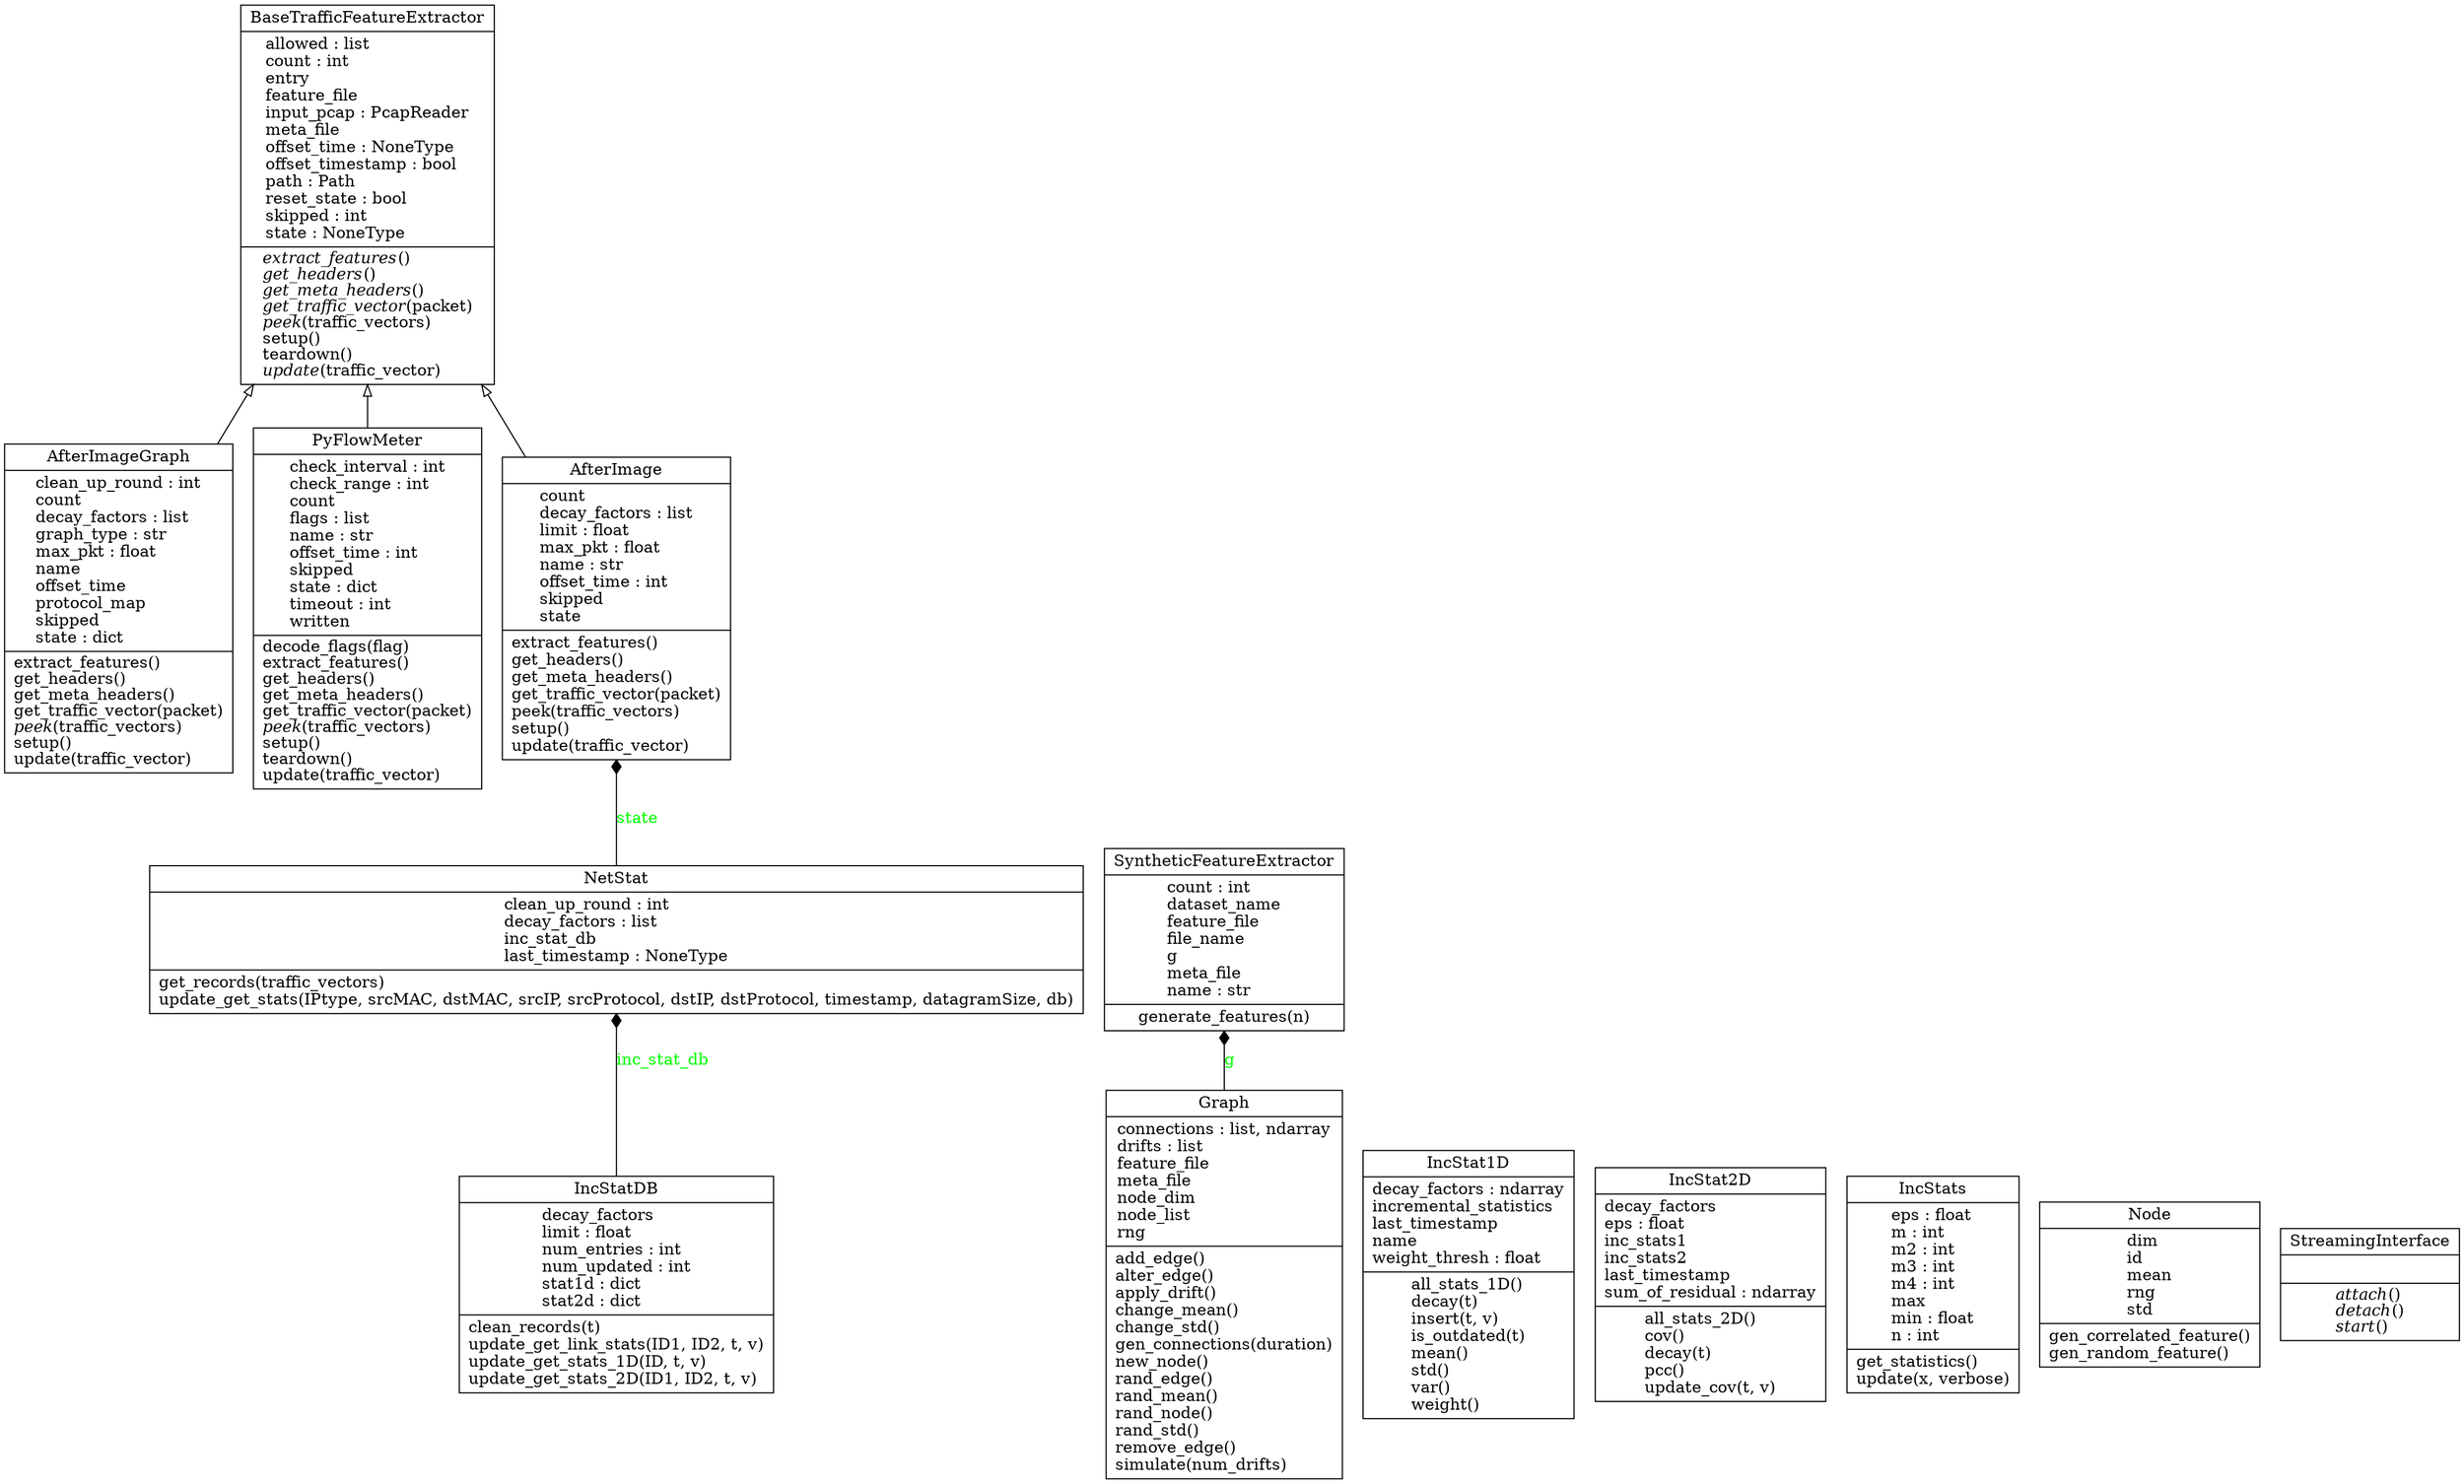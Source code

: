 digraph "classes" {
rankdir=BT
charset="utf-8"
"src.feature_extractors.after_image.AfterImage" [color="black", fontcolor="black", label=<{AfterImage|count<br ALIGN="LEFT"/>decay_factors : list<br ALIGN="LEFT"/>limit : float<br ALIGN="LEFT"/>max_pkt : float<br ALIGN="LEFT"/>name : str<br ALIGN="LEFT"/>offset_time : int<br ALIGN="LEFT"/>skipped<br ALIGN="LEFT"/>state<br ALIGN="LEFT"/>|extract_features()<br ALIGN="LEFT"/>get_headers()<br ALIGN="LEFT"/>get_meta_headers()<br ALIGN="LEFT"/>get_traffic_vector(packet)<br ALIGN="LEFT"/>peek(traffic_vectors)<br ALIGN="LEFT"/>setup()<br ALIGN="LEFT"/>update(traffic_vector)<br ALIGN="LEFT"/>}>, shape="record", style="solid"];
"src.feature_extractors.after_image_graph.AfterImageGraph" [color="black", fontcolor="black", label=<{AfterImageGraph|clean_up_round : int<br ALIGN="LEFT"/>count<br ALIGN="LEFT"/>decay_factors : list<br ALIGN="LEFT"/>graph_type : str<br ALIGN="LEFT"/>max_pkt : float<br ALIGN="LEFT"/>name<br ALIGN="LEFT"/>offset_time<br ALIGN="LEFT"/>protocol_map<br ALIGN="LEFT"/>skipped<br ALIGN="LEFT"/>state : dict<br ALIGN="LEFT"/>|extract_features()<br ALIGN="LEFT"/>get_headers()<br ALIGN="LEFT"/>get_meta_headers()<br ALIGN="LEFT"/>get_traffic_vector(packet)<br ALIGN="LEFT"/><I>peek</I>(traffic_vectors)<br ALIGN="LEFT"/>setup()<br ALIGN="LEFT"/>update(traffic_vector)<br ALIGN="LEFT"/>}>, shape="record", style="solid"];
"src.feature_extractors.base_feature_extractor.BaseTrafficFeatureExtractor" [color="black", fontcolor="black", label=<{BaseTrafficFeatureExtractor|allowed : list<br ALIGN="LEFT"/>count : int<br ALIGN="LEFT"/>entry<br ALIGN="LEFT"/>feature_file<br ALIGN="LEFT"/>input_pcap : PcapReader<br ALIGN="LEFT"/>meta_file<br ALIGN="LEFT"/>offset_time : NoneType<br ALIGN="LEFT"/>offset_timestamp : bool<br ALIGN="LEFT"/>path : Path<br ALIGN="LEFT"/>reset_state : bool<br ALIGN="LEFT"/>skipped : int<br ALIGN="LEFT"/>state : NoneType<br ALIGN="LEFT"/>|<I>extract_features</I>()<br ALIGN="LEFT"/><I>get_headers</I>()<br ALIGN="LEFT"/><I>get_meta_headers</I>()<br ALIGN="LEFT"/><I>get_traffic_vector</I>(packet)<br ALIGN="LEFT"/><I>peek</I>(traffic_vectors)<br ALIGN="LEFT"/>setup()<br ALIGN="LEFT"/>teardown()<br ALIGN="LEFT"/><I>update</I>(traffic_vector)<br ALIGN="LEFT"/>}>, shape="record", style="solid"];
"src.feature_extractors.synthetic_graph_features.Graph" [color="black", fontcolor="black", label=<{Graph|connections : list, ndarray<br ALIGN="LEFT"/>drifts : list<br ALIGN="LEFT"/>feature_file<br ALIGN="LEFT"/>meta_file<br ALIGN="LEFT"/>node_dim<br ALIGN="LEFT"/>node_list<br ALIGN="LEFT"/>rng<br ALIGN="LEFT"/>|add_edge()<br ALIGN="LEFT"/>alter_edge()<br ALIGN="LEFT"/>apply_drift()<br ALIGN="LEFT"/>change_mean()<br ALIGN="LEFT"/>change_std()<br ALIGN="LEFT"/>gen_connections(duration)<br ALIGN="LEFT"/>new_node()<br ALIGN="LEFT"/>rand_edge()<br ALIGN="LEFT"/>rand_mean()<br ALIGN="LEFT"/>rand_node()<br ALIGN="LEFT"/>rand_std()<br ALIGN="LEFT"/>remove_edge()<br ALIGN="LEFT"/>simulate(num_drifts)<br ALIGN="LEFT"/>}>, shape="record", style="solid"];
"src.feature_extractors.after_image.IncStat1D" [color="black", fontcolor="black", label=<{IncStat1D|decay_factors : ndarray<br ALIGN="LEFT"/>incremental_statistics<br ALIGN="LEFT"/>last_timestamp<br ALIGN="LEFT"/>name<br ALIGN="LEFT"/>weight_thresh : float<br ALIGN="LEFT"/>|all_stats_1D()<br ALIGN="LEFT"/>decay(t)<br ALIGN="LEFT"/>insert(t, v)<br ALIGN="LEFT"/>is_outdated(t)<br ALIGN="LEFT"/>mean()<br ALIGN="LEFT"/>std()<br ALIGN="LEFT"/>var()<br ALIGN="LEFT"/>weight()<br ALIGN="LEFT"/>}>, shape="record", style="solid"];
"src.feature_extractors.after_image.IncStat2D" [color="black", fontcolor="black", label=<{IncStat2D|decay_factors<br ALIGN="LEFT"/>eps : float<br ALIGN="LEFT"/>inc_stats1<br ALIGN="LEFT"/>inc_stats2<br ALIGN="LEFT"/>last_timestamp<br ALIGN="LEFT"/>sum_of_residual : ndarray<br ALIGN="LEFT"/>|all_stats_2D()<br ALIGN="LEFT"/>cov()<br ALIGN="LEFT"/>decay(t)<br ALIGN="LEFT"/>pcc()<br ALIGN="LEFT"/>update_cov(t, v)<br ALIGN="LEFT"/>}>, shape="record", style="solid"];
"src.feature_extractors.after_image.IncStatDB" [color="black", fontcolor="black", label=<{IncStatDB|decay_factors<br ALIGN="LEFT"/>limit : float<br ALIGN="LEFT"/>num_entries : int<br ALIGN="LEFT"/>num_updated : int<br ALIGN="LEFT"/>stat1d : dict<br ALIGN="LEFT"/>stat2d : dict<br ALIGN="LEFT"/>|clean_records(t)<br ALIGN="LEFT"/>update_get_link_stats(ID1, ID2, t, v)<br ALIGN="LEFT"/>update_get_stats_1D(ID, t, v)<br ALIGN="LEFT"/>update_get_stats_2D(ID1, ID2, t, v)<br ALIGN="LEFT"/>}>, shape="record", style="solid"];
"src.feature_extractors.pyflowmeter.IncStats" [color="black", fontcolor="black", label=<{IncStats|eps : float<br ALIGN="LEFT"/>m : int<br ALIGN="LEFT"/>m2 : int<br ALIGN="LEFT"/>m3 : int<br ALIGN="LEFT"/>m4 : int<br ALIGN="LEFT"/>max<br ALIGN="LEFT"/>min : float<br ALIGN="LEFT"/>n : int<br ALIGN="LEFT"/>|get_statistics()<br ALIGN="LEFT"/>update(x, verbose)<br ALIGN="LEFT"/>}>, shape="record", style="solid"];
"src.feature_extractors.after_image.NetStat" [color="black", fontcolor="black", label=<{NetStat|clean_up_round : int<br ALIGN="LEFT"/>decay_factors : list<br ALIGN="LEFT"/>inc_stat_db<br ALIGN="LEFT"/>last_timestamp : NoneType<br ALIGN="LEFT"/>|get_records(traffic_vectors)<br ALIGN="LEFT"/>update_get_stats(IPtype, srcMAC, dstMAC, srcIP, srcProtocol, dstIP, dstProtocol, timestamp, datagramSize, db)<br ALIGN="LEFT"/>}>, shape="record", style="solid"];
"src.feature_extractors.synthetic_graph_features.Node" [color="black", fontcolor="black", label=<{Node|dim<br ALIGN="LEFT"/>id<br ALIGN="LEFT"/>mean<br ALIGN="LEFT"/>rng<br ALIGN="LEFT"/>std<br ALIGN="LEFT"/>|gen_correlated_feature()<br ALIGN="LEFT"/>gen_random_feature()<br ALIGN="LEFT"/>}>, shape="record", style="solid"];
"src.feature_extractors.pyflowmeter.PyFlowMeter" [color="black", fontcolor="black", label=<{PyFlowMeter|check_interval : int<br ALIGN="LEFT"/>check_range : int<br ALIGN="LEFT"/>count<br ALIGN="LEFT"/>flags : list<br ALIGN="LEFT"/>name : str<br ALIGN="LEFT"/>offset_time : int<br ALIGN="LEFT"/>skipped<br ALIGN="LEFT"/>state : dict<br ALIGN="LEFT"/>timeout : int<br ALIGN="LEFT"/>written<br ALIGN="LEFT"/>|decode_flags(flag)<br ALIGN="LEFT"/>extract_features()<br ALIGN="LEFT"/>get_headers()<br ALIGN="LEFT"/>get_meta_headers()<br ALIGN="LEFT"/>get_traffic_vector(packet)<br ALIGN="LEFT"/><I>peek</I>(traffic_vectors)<br ALIGN="LEFT"/>setup()<br ALIGN="LEFT"/>teardown()<br ALIGN="LEFT"/>update(traffic_vector)<br ALIGN="LEFT"/>}>, shape="record", style="solid"];
"src.feature_extractors.pyflowmeter.StreamingInterface" [color="black", fontcolor="black", label=<{StreamingInterface|<br ALIGN="LEFT"/>|<I>attach</I>()<br ALIGN="LEFT"/><I>detach</I>()<br ALIGN="LEFT"/><I>start</I>()<br ALIGN="LEFT"/>}>, shape="record", style="solid"];
"src.feature_extractors.synthetic_graph_features.SyntheticFeatureExtractor" [color="black", fontcolor="black", label=<{SyntheticFeatureExtractor|count : int<br ALIGN="LEFT"/>dataset_name<br ALIGN="LEFT"/>feature_file<br ALIGN="LEFT"/>file_name<br ALIGN="LEFT"/>g<br ALIGN="LEFT"/>meta_file<br ALIGN="LEFT"/>name : str<br ALIGN="LEFT"/>|generate_features(n)<br ALIGN="LEFT"/>}>, shape="record", style="solid"];
"src.feature_extractors.after_image.AfterImage" -> "src.feature_extractors.base_feature_extractor.BaseTrafficFeatureExtractor" [arrowhead="empty", arrowtail="none"];
"src.feature_extractors.after_image_graph.AfterImageGraph" -> "src.feature_extractors.base_feature_extractor.BaseTrafficFeatureExtractor" [arrowhead="empty", arrowtail="none"];
"src.feature_extractors.pyflowmeter.PyFlowMeter" -> "src.feature_extractors.base_feature_extractor.BaseTrafficFeatureExtractor" [arrowhead="empty", arrowtail="none"];
"src.feature_extractors.after_image.IncStatDB" -> "src.feature_extractors.after_image.NetStat" [arrowhead="diamond", arrowtail="none", fontcolor="green", label="inc_stat_db", style="solid"];
"src.feature_extractors.after_image.NetStat" -> "src.feature_extractors.after_image.AfterImage" [arrowhead="diamond", arrowtail="none", fontcolor="green", label="state", style="solid"];
"src.feature_extractors.synthetic_graph_features.Graph" -> "src.feature_extractors.synthetic_graph_features.SyntheticFeatureExtractor" [arrowhead="diamond", arrowtail="none", fontcolor="green", label="g", style="solid"];
}
